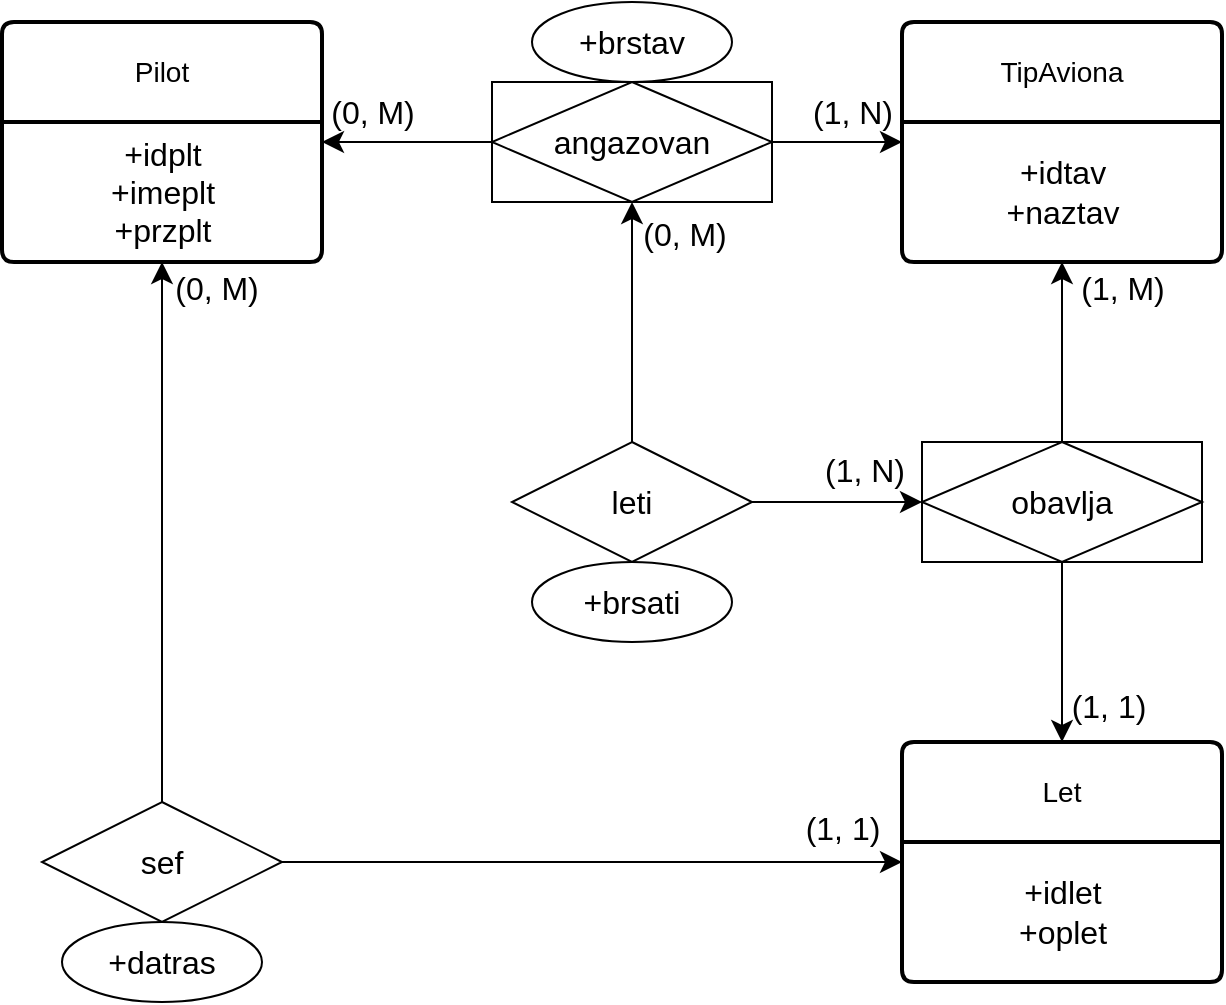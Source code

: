 <mxfile version="22.1.18" type="device">
  <diagram id="R2lEEEUBdFMjLlhIrx00" name="Page-1">
    <mxGraphModel dx="771" dy="819" grid="1" gridSize="10" guides="1" tooltips="1" connect="1" arrows="1" fold="1" page="1" pageScale="1" pageWidth="850" pageHeight="1100" math="0" shadow="0" extFonts="Permanent Marker^https://fonts.googleapis.com/css?family=Permanent+Marker">
      <root>
        <mxCell id="0" />
        <mxCell id="1" parent="0" />
        <mxCell id="jlMsEjU7zEF3eGhNKC1_-6" value="Pilot" style="swimlane;childLayout=stackLayout;horizontal=1;startSize=50;horizontalStack=0;rounded=1;fontSize=14;fontStyle=0;strokeWidth=2;resizeParent=0;resizeLast=1;shadow=0;dashed=0;align=center;arcSize=4;whiteSpace=wrap;html=1;" vertex="1" parent="1">
          <mxGeometry x="40" y="40" width="160" height="120" as="geometry" />
        </mxCell>
        <mxCell id="jlMsEjU7zEF3eGhNKC1_-37" value="&lt;div&gt;+idplt&lt;/div&gt;&lt;div&gt;+imeplt&lt;/div&gt;&lt;div&gt;+przplt&lt;br&gt;&lt;/div&gt;" style="text;html=1;align=center;verticalAlign=middle;resizable=0;points=[];autosize=1;strokeColor=none;fillColor=none;fontSize=16;" vertex="1" parent="jlMsEjU7zEF3eGhNKC1_-6">
          <mxGeometry y="50" width="160" height="70" as="geometry" />
        </mxCell>
        <mxCell id="jlMsEjU7zEF3eGhNKC1_-8" value="TipAviona" style="swimlane;childLayout=stackLayout;horizontal=1;startSize=50;horizontalStack=0;rounded=1;fontSize=14;fontStyle=0;strokeWidth=2;resizeParent=0;resizeLast=1;shadow=0;dashed=0;align=center;arcSize=4;whiteSpace=wrap;html=1;" vertex="1" parent="1">
          <mxGeometry x="490" y="40" width="160" height="120" as="geometry" />
        </mxCell>
        <mxCell id="jlMsEjU7zEF3eGhNKC1_-35" value="&lt;div&gt;+idtav&lt;/div&gt;&lt;div&gt;+naztav&lt;br&gt;&lt;/div&gt;" style="text;html=1;align=center;verticalAlign=middle;resizable=0;points=[];autosize=1;strokeColor=none;fillColor=none;fontSize=16;" vertex="1" parent="jlMsEjU7zEF3eGhNKC1_-8">
          <mxGeometry y="50" width="160" height="70" as="geometry" />
        </mxCell>
        <mxCell id="jlMsEjU7zEF3eGhNKC1_-12" style="edgeStyle=none;curved=1;rounded=0;orthogonalLoop=1;jettySize=auto;html=1;exitX=0;exitY=0.5;exitDx=0;exitDy=0;fontSize=12;startSize=8;endSize=8;" edge="1" parent="1" target="jlMsEjU7zEF3eGhNKC1_-6">
          <mxGeometry relative="1" as="geometry">
            <mxPoint x="290" y="100" as="sourcePoint" />
          </mxGeometry>
        </mxCell>
        <mxCell id="jlMsEjU7zEF3eGhNKC1_-13" style="edgeStyle=none;curved=1;rounded=0;orthogonalLoop=1;jettySize=auto;html=1;exitX=1;exitY=0.5;exitDx=0;exitDy=0;entryX=0;entryY=0.5;entryDx=0;entryDy=0;fontSize=12;startSize=8;endSize=8;" edge="1" parent="1" target="jlMsEjU7zEF3eGhNKC1_-8">
          <mxGeometry relative="1" as="geometry">
            <mxPoint x="410" y="100" as="sourcePoint" />
          </mxGeometry>
        </mxCell>
        <mxCell id="jlMsEjU7zEF3eGhNKC1_-14" value="(0, M)" style="text;html=1;align=center;verticalAlign=middle;resizable=0;points=[];autosize=1;strokeColor=none;fillColor=none;fontSize=16;" vertex="1" parent="1">
          <mxGeometry x="190" y="70" width="70" height="30" as="geometry" />
        </mxCell>
        <mxCell id="jlMsEjU7zEF3eGhNKC1_-15" value="(1, N)" style="text;html=1;align=center;verticalAlign=middle;resizable=0;points=[];autosize=1;strokeColor=none;fillColor=none;fontSize=16;" vertex="1" parent="1">
          <mxGeometry x="435" y="70" width="60" height="30" as="geometry" />
        </mxCell>
        <mxCell id="jlMsEjU7zEF3eGhNKC1_-16" value="Let" style="swimlane;childLayout=stackLayout;horizontal=1;startSize=50;horizontalStack=0;rounded=1;fontSize=14;fontStyle=0;strokeWidth=2;resizeParent=0;resizeLast=1;shadow=0;dashed=0;align=center;arcSize=4;whiteSpace=wrap;html=1;" vertex="1" parent="1">
          <mxGeometry x="490" y="400" width="160" height="120" as="geometry" />
        </mxCell>
        <mxCell id="jlMsEjU7zEF3eGhNKC1_-36" value="&lt;div&gt;+idlet&lt;/div&gt;&lt;div&gt;+oplet&lt;br&gt;&lt;/div&gt;" style="text;html=1;align=center;verticalAlign=middle;resizable=0;points=[];autosize=1;strokeColor=none;fillColor=none;fontSize=16;" vertex="1" parent="jlMsEjU7zEF3eGhNKC1_-16">
          <mxGeometry y="50" width="160" height="70" as="geometry" />
        </mxCell>
        <mxCell id="jlMsEjU7zEF3eGhNKC1_-19" style="edgeStyle=none;curved=1;rounded=0;orthogonalLoop=1;jettySize=auto;html=1;exitX=0.5;exitY=0;exitDx=0;exitDy=0;entryX=0.5;entryY=1;entryDx=0;entryDy=0;fontSize=12;startSize=8;endSize=8;" edge="1" parent="1" target="jlMsEjU7zEF3eGhNKC1_-8">
          <mxGeometry relative="1" as="geometry">
            <mxPoint x="570" y="250" as="sourcePoint" />
          </mxGeometry>
        </mxCell>
        <mxCell id="jlMsEjU7zEF3eGhNKC1_-20" style="edgeStyle=none;curved=1;rounded=0;orthogonalLoop=1;jettySize=auto;html=1;exitX=0.5;exitY=1;exitDx=0;exitDy=0;entryX=0.5;entryY=0;entryDx=0;entryDy=0;fontSize=12;startSize=8;endSize=8;" edge="1" parent="1" target="jlMsEjU7zEF3eGhNKC1_-16">
          <mxGeometry relative="1" as="geometry">
            <mxPoint x="570" y="310" as="sourcePoint" />
          </mxGeometry>
        </mxCell>
        <mxCell id="jlMsEjU7zEF3eGhNKC1_-21" value="(1, 1)" style="text;html=1;align=center;verticalAlign=middle;resizable=0;points=[];autosize=1;strokeColor=none;fillColor=none;fontSize=16;" vertex="1" parent="1">
          <mxGeometry x="563" y="367" width="60" height="30" as="geometry" />
        </mxCell>
        <mxCell id="jlMsEjU7zEF3eGhNKC1_-22" value="(1, M)" style="text;html=1;align=center;verticalAlign=middle;resizable=0;points=[];autosize=1;strokeColor=none;fillColor=none;fontSize=16;" vertex="1" parent="1">
          <mxGeometry x="565" y="158" width="70" height="30" as="geometry" />
        </mxCell>
        <mxCell id="jlMsEjU7zEF3eGhNKC1_-23" value="angazovan" style="shape=associativeEntity;whiteSpace=wrap;html=1;align=center;fontSize=16;" vertex="1" parent="1">
          <mxGeometry x="285" y="70" width="140" height="60" as="geometry" />
        </mxCell>
        <mxCell id="jlMsEjU7zEF3eGhNKC1_-24" value="obavlja" style="shape=associativeEntity;whiteSpace=wrap;html=1;align=center;fontSize=16;" vertex="1" parent="1">
          <mxGeometry x="500" y="250" width="140" height="60" as="geometry" />
        </mxCell>
        <mxCell id="jlMsEjU7zEF3eGhNKC1_-26" style="edgeStyle=none;curved=1;rounded=0;orthogonalLoop=1;jettySize=auto;html=1;exitX=0.5;exitY=0;exitDx=0;exitDy=0;entryX=0.5;entryY=1;entryDx=0;entryDy=0;fontSize=12;startSize=8;endSize=8;" edge="1" parent="1" source="jlMsEjU7zEF3eGhNKC1_-25" target="jlMsEjU7zEF3eGhNKC1_-23">
          <mxGeometry relative="1" as="geometry" />
        </mxCell>
        <mxCell id="jlMsEjU7zEF3eGhNKC1_-27" style="edgeStyle=none;curved=1;rounded=0;orthogonalLoop=1;jettySize=auto;html=1;exitX=1;exitY=0.5;exitDx=0;exitDy=0;entryX=0;entryY=0.5;entryDx=0;entryDy=0;fontSize=12;startSize=8;endSize=8;" edge="1" parent="1" source="jlMsEjU7zEF3eGhNKC1_-25" target="jlMsEjU7zEF3eGhNKC1_-24">
          <mxGeometry relative="1" as="geometry" />
        </mxCell>
        <mxCell id="jlMsEjU7zEF3eGhNKC1_-25" value="leti" style="shape=rhombus;perimeter=rhombusPerimeter;whiteSpace=wrap;html=1;align=center;fontSize=16;" vertex="1" parent="1">
          <mxGeometry x="295" y="250" width="120" height="60" as="geometry" />
        </mxCell>
        <mxCell id="jlMsEjU7zEF3eGhNKC1_-28" value="(0, M)" style="text;html=1;align=center;verticalAlign=middle;resizable=0;points=[];autosize=1;strokeColor=none;fillColor=none;fontSize=16;" vertex="1" parent="1">
          <mxGeometry x="346" y="131" width="70" height="30" as="geometry" />
        </mxCell>
        <mxCell id="jlMsEjU7zEF3eGhNKC1_-29" value="(1, N)" style="text;html=1;align=center;verticalAlign=middle;resizable=0;points=[];autosize=1;strokeColor=none;fillColor=none;fontSize=16;" vertex="1" parent="1">
          <mxGeometry x="441" y="249" width="60" height="30" as="geometry" />
        </mxCell>
        <mxCell id="jlMsEjU7zEF3eGhNKC1_-31" style="edgeStyle=none;curved=1;rounded=0;orthogonalLoop=1;jettySize=auto;html=1;exitX=0.5;exitY=0;exitDx=0;exitDy=0;entryX=0.5;entryY=1;entryDx=0;entryDy=0;fontSize=12;startSize=8;endSize=8;" edge="1" parent="1" source="jlMsEjU7zEF3eGhNKC1_-30" target="jlMsEjU7zEF3eGhNKC1_-6">
          <mxGeometry relative="1" as="geometry" />
        </mxCell>
        <mxCell id="jlMsEjU7zEF3eGhNKC1_-32" style="edgeStyle=none;curved=1;rounded=0;orthogonalLoop=1;jettySize=auto;html=1;exitX=1;exitY=0.5;exitDx=0;exitDy=0;entryX=0;entryY=0.5;entryDx=0;entryDy=0;fontSize=12;startSize=8;endSize=8;" edge="1" parent="1" source="jlMsEjU7zEF3eGhNKC1_-30" target="jlMsEjU7zEF3eGhNKC1_-16">
          <mxGeometry relative="1" as="geometry" />
        </mxCell>
        <mxCell id="jlMsEjU7zEF3eGhNKC1_-30" value="sef" style="shape=rhombus;perimeter=rhombusPerimeter;whiteSpace=wrap;html=1;align=center;fontSize=16;" vertex="1" parent="1">
          <mxGeometry x="60" y="430" width="120" height="60" as="geometry" />
        </mxCell>
        <mxCell id="jlMsEjU7zEF3eGhNKC1_-33" value="(0, M)" style="text;html=1;align=center;verticalAlign=middle;resizable=0;points=[];autosize=1;strokeColor=none;fillColor=none;fontSize=16;" vertex="1" parent="1">
          <mxGeometry x="112" y="158" width="70" height="30" as="geometry" />
        </mxCell>
        <mxCell id="jlMsEjU7zEF3eGhNKC1_-34" value="(1, 1)" style="text;html=1;align=center;verticalAlign=middle;resizable=0;points=[];autosize=1;strokeColor=none;fillColor=none;fontSize=16;" vertex="1" parent="1">
          <mxGeometry x="430" y="428" width="60" height="30" as="geometry" />
        </mxCell>
        <mxCell id="jlMsEjU7zEF3eGhNKC1_-38" value="+brstav" style="ellipse;whiteSpace=wrap;html=1;align=center;fontSize=16;" vertex="1" parent="1">
          <mxGeometry x="305" y="30" width="100" height="40" as="geometry" />
        </mxCell>
        <mxCell id="jlMsEjU7zEF3eGhNKC1_-39" value="+datras" style="ellipse;whiteSpace=wrap;html=1;align=center;fontSize=16;" vertex="1" parent="1">
          <mxGeometry x="70" y="490" width="100" height="40" as="geometry" />
        </mxCell>
        <mxCell id="jlMsEjU7zEF3eGhNKC1_-40" value="+brsati" style="ellipse;whiteSpace=wrap;html=1;align=center;fontSize=16;" vertex="1" parent="1">
          <mxGeometry x="305" y="310" width="100" height="40" as="geometry" />
        </mxCell>
      </root>
    </mxGraphModel>
  </diagram>
</mxfile>
